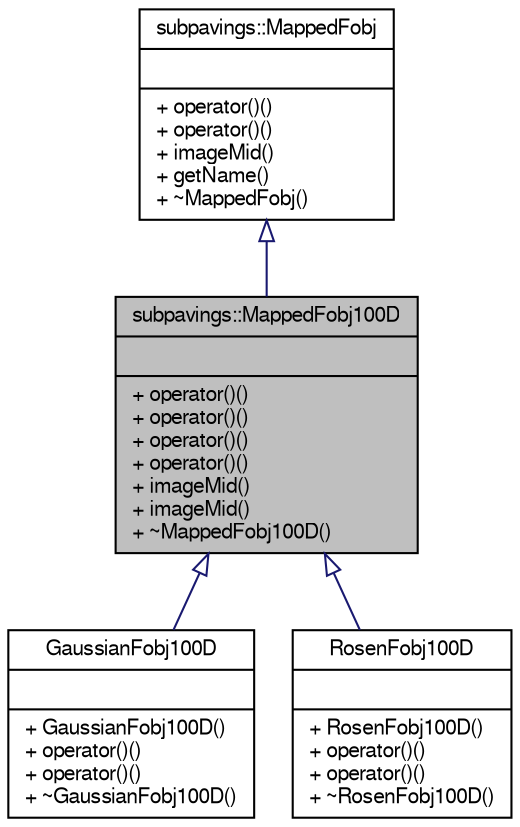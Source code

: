 digraph G
{
  edge [fontname="FreeSans",fontsize="10",labelfontname="FreeSans",labelfontsize="10"];
  node [fontname="FreeSans",fontsize="10",shape=record];
  Node1 [label="{subpavings::MappedFobj100D\n||+ operator()()\l+ operator()()\l+ operator()()\l+ operator()()\l+ imageMid()\l+ imageMid()\l+ ~MappedFobj100D()\l}",height=0.2,width=0.4,color="black", fillcolor="grey75", style="filled" fontcolor="black"];
  Node2 -> Node1 [dir="back",color="midnightblue",fontsize="10",style="solid",arrowtail="onormal"];
  Node2 [label="{subpavings::MappedFobj\n||+ operator()()\l+ operator()()\l+ imageMid()\l+ getName()\l+ ~MappedFobj()\l}",height=0.2,width=0.4,color="black", fillcolor="white", style="filled",URL="$classsubpavings_1_1MappedFobj.shtml"];
  Node1 -> Node3 [dir="back",color="midnightblue",fontsize="10",style="solid",arrowtail="onormal"];
  Node3 [label="{GaussianFobj100D\n||+ GaussianFobj100D()\l+ operator()()\l+ operator()()\l+ ~GaussianFobj100D()\l}",height=0.2,width=0.4,color="black", fillcolor="white", style="filled",URL="$classGaussianFobj100D.shtml"];
  Node1 -> Node4 [dir="back",color="midnightblue",fontsize="10",style="solid",arrowtail="onormal"];
  Node4 [label="{RosenFobj100D\n||+ RosenFobj100D()\l+ operator()()\l+ operator()()\l+ ~RosenFobj100D()\l}",height=0.2,width=0.4,color="black", fillcolor="white", style="filled",URL="$classRosenFobj100D.shtml"];
}
